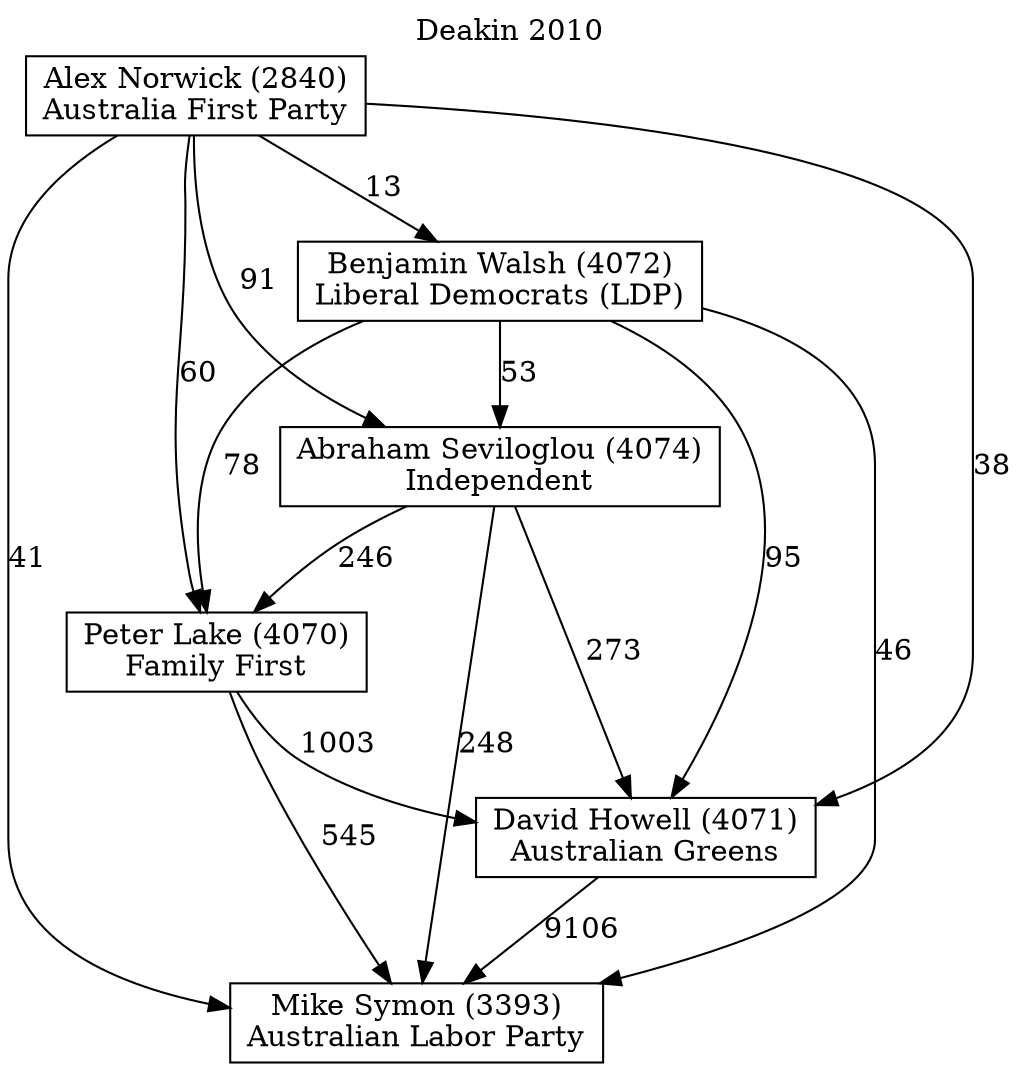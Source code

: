 // House preference flow
digraph "Mike Symon (3393)_Deakin_2010" {
	graph [label="Deakin 2010" labelloc=t mclimit=10]
	node [shape=box]
	"Mike Symon (3393)" [label="Mike Symon (3393)
Australian Labor Party"]
	"David Howell (4071)" [label="David Howell (4071)
Australian Greens"]
	"Peter Lake (4070)" [label="Peter Lake (4070)
Family First"]
	"Abraham Seviloglou (4074)" [label="Abraham Seviloglou (4074)
Independent"]
	"Benjamin Walsh (4072)" [label="Benjamin Walsh (4072)
Liberal Democrats (LDP)"]
	"Alex Norwick (2840)" [label="Alex Norwick (2840)
Australia First Party"]
	"David Howell (4071)" -> "Mike Symon (3393)" [label=9106]
	"Peter Lake (4070)" -> "David Howell (4071)" [label=1003]
	"Abraham Seviloglou (4074)" -> "Peter Lake (4070)" [label=246]
	"Benjamin Walsh (4072)" -> "Abraham Seviloglou (4074)" [label=53]
	"Alex Norwick (2840)" -> "Benjamin Walsh (4072)" [label=13]
	"Peter Lake (4070)" -> "Mike Symon (3393)" [label=545]
	"Abraham Seviloglou (4074)" -> "Mike Symon (3393)" [label=248]
	"Benjamin Walsh (4072)" -> "Mike Symon (3393)" [label=46]
	"Alex Norwick (2840)" -> "Mike Symon (3393)" [label=41]
	"Alex Norwick (2840)" -> "Abraham Seviloglou (4074)" [label=91]
	"Benjamin Walsh (4072)" -> "Peter Lake (4070)" [label=78]
	"Alex Norwick (2840)" -> "Peter Lake (4070)" [label=60]
	"Abraham Seviloglou (4074)" -> "David Howell (4071)" [label=273]
	"Benjamin Walsh (4072)" -> "David Howell (4071)" [label=95]
	"Alex Norwick (2840)" -> "David Howell (4071)" [label=38]
}
